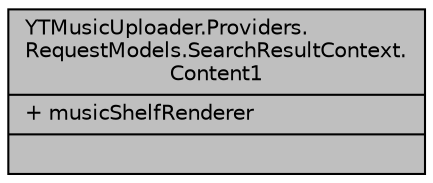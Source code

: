 digraph "YTMusicUploader.Providers.RequestModels.SearchResultContext.Content1"
{
 // LATEX_PDF_SIZE
  edge [fontname="Helvetica",fontsize="10",labelfontname="Helvetica",labelfontsize="10"];
  node [fontname="Helvetica",fontsize="10",shape=record];
  Node1 [label="{YTMusicUploader.Providers.\lRequestModels.SearchResultContext.\lContent1\n|+ musicShelfRenderer\l|}",height=0.2,width=0.4,color="black", fillcolor="grey75", style="filled", fontcolor="black",tooltip=" "];
}

